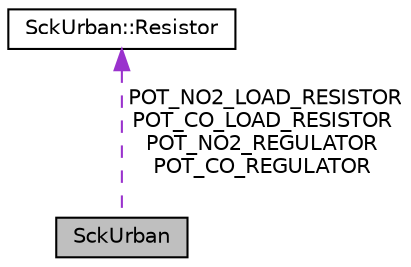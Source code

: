 digraph "SckUrban"
{
  edge [fontname="Helvetica",fontsize="10",labelfontname="Helvetica",labelfontsize="10"];
  node [fontname="Helvetica",fontsize="10",shape=record];
  Node1 [label="SckUrban",height=0.2,width=0.4,color="black", fillcolor="grey75", style="filled", fontcolor="black"];
  Node2 -> Node1 [dir="back",color="darkorchid3",fontsize="10",style="dashed",label=" POT_NO2_LOAD_RESISTOR\nPOT_CO_LOAD_RESISTOR\nPOT_NO2_REGULATOR\nPOT_CO_REGULATOR" ,fontname="Helvetica"];
  Node2 [label="SckUrban::Resistor",height=0.2,width=0.4,color="black", fillcolor="white", style="filled",URL="$struct_sck_urban_1_1_resistor.html"];
}
